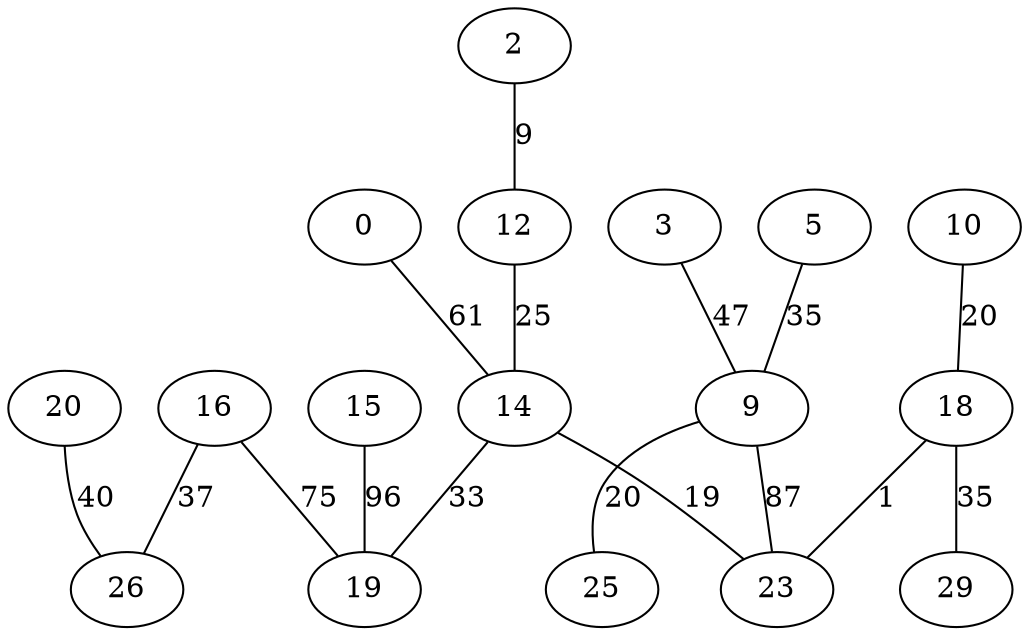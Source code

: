 graph abstract {
  0 [label="0"];
  2 [label="2"];
  3 [label="3"];
  5 [label="5"];
  9 [label="9"];
  10 [label="10"];
  12 [label="12"];
  14 [label="14"];
  15 [label="15"];
  16 [label="16"];
  18 [label="18"];
  19 [label="19"];
  20 [label="20"];
  23 [label="23"];
  25 [label="25"];
  26 [label="26"];
  29 [label="29"];
  0 -- 14 [label="61"];
  2 -- 12 [label="9"];
  3 -- 9 [label="47"];
  5 -- 9 [label="35"];
  9 -- 25 [label="20"];
  9 -- 23 [label="87"];
  10 -- 18 [label="20"];
  12 -- 14 [label="25"];
  14 -- 23 [label="19"];
  14 -- 19 [label="33"];
  15 -- 19 [label="96"];
  16 -- 26 [label="37"];
  16 -- 19 [label="75"];
  18 -- 23 [label="1"];
  18 -- 29 [label="35"];
  20 -- 26 [label="40"];
}